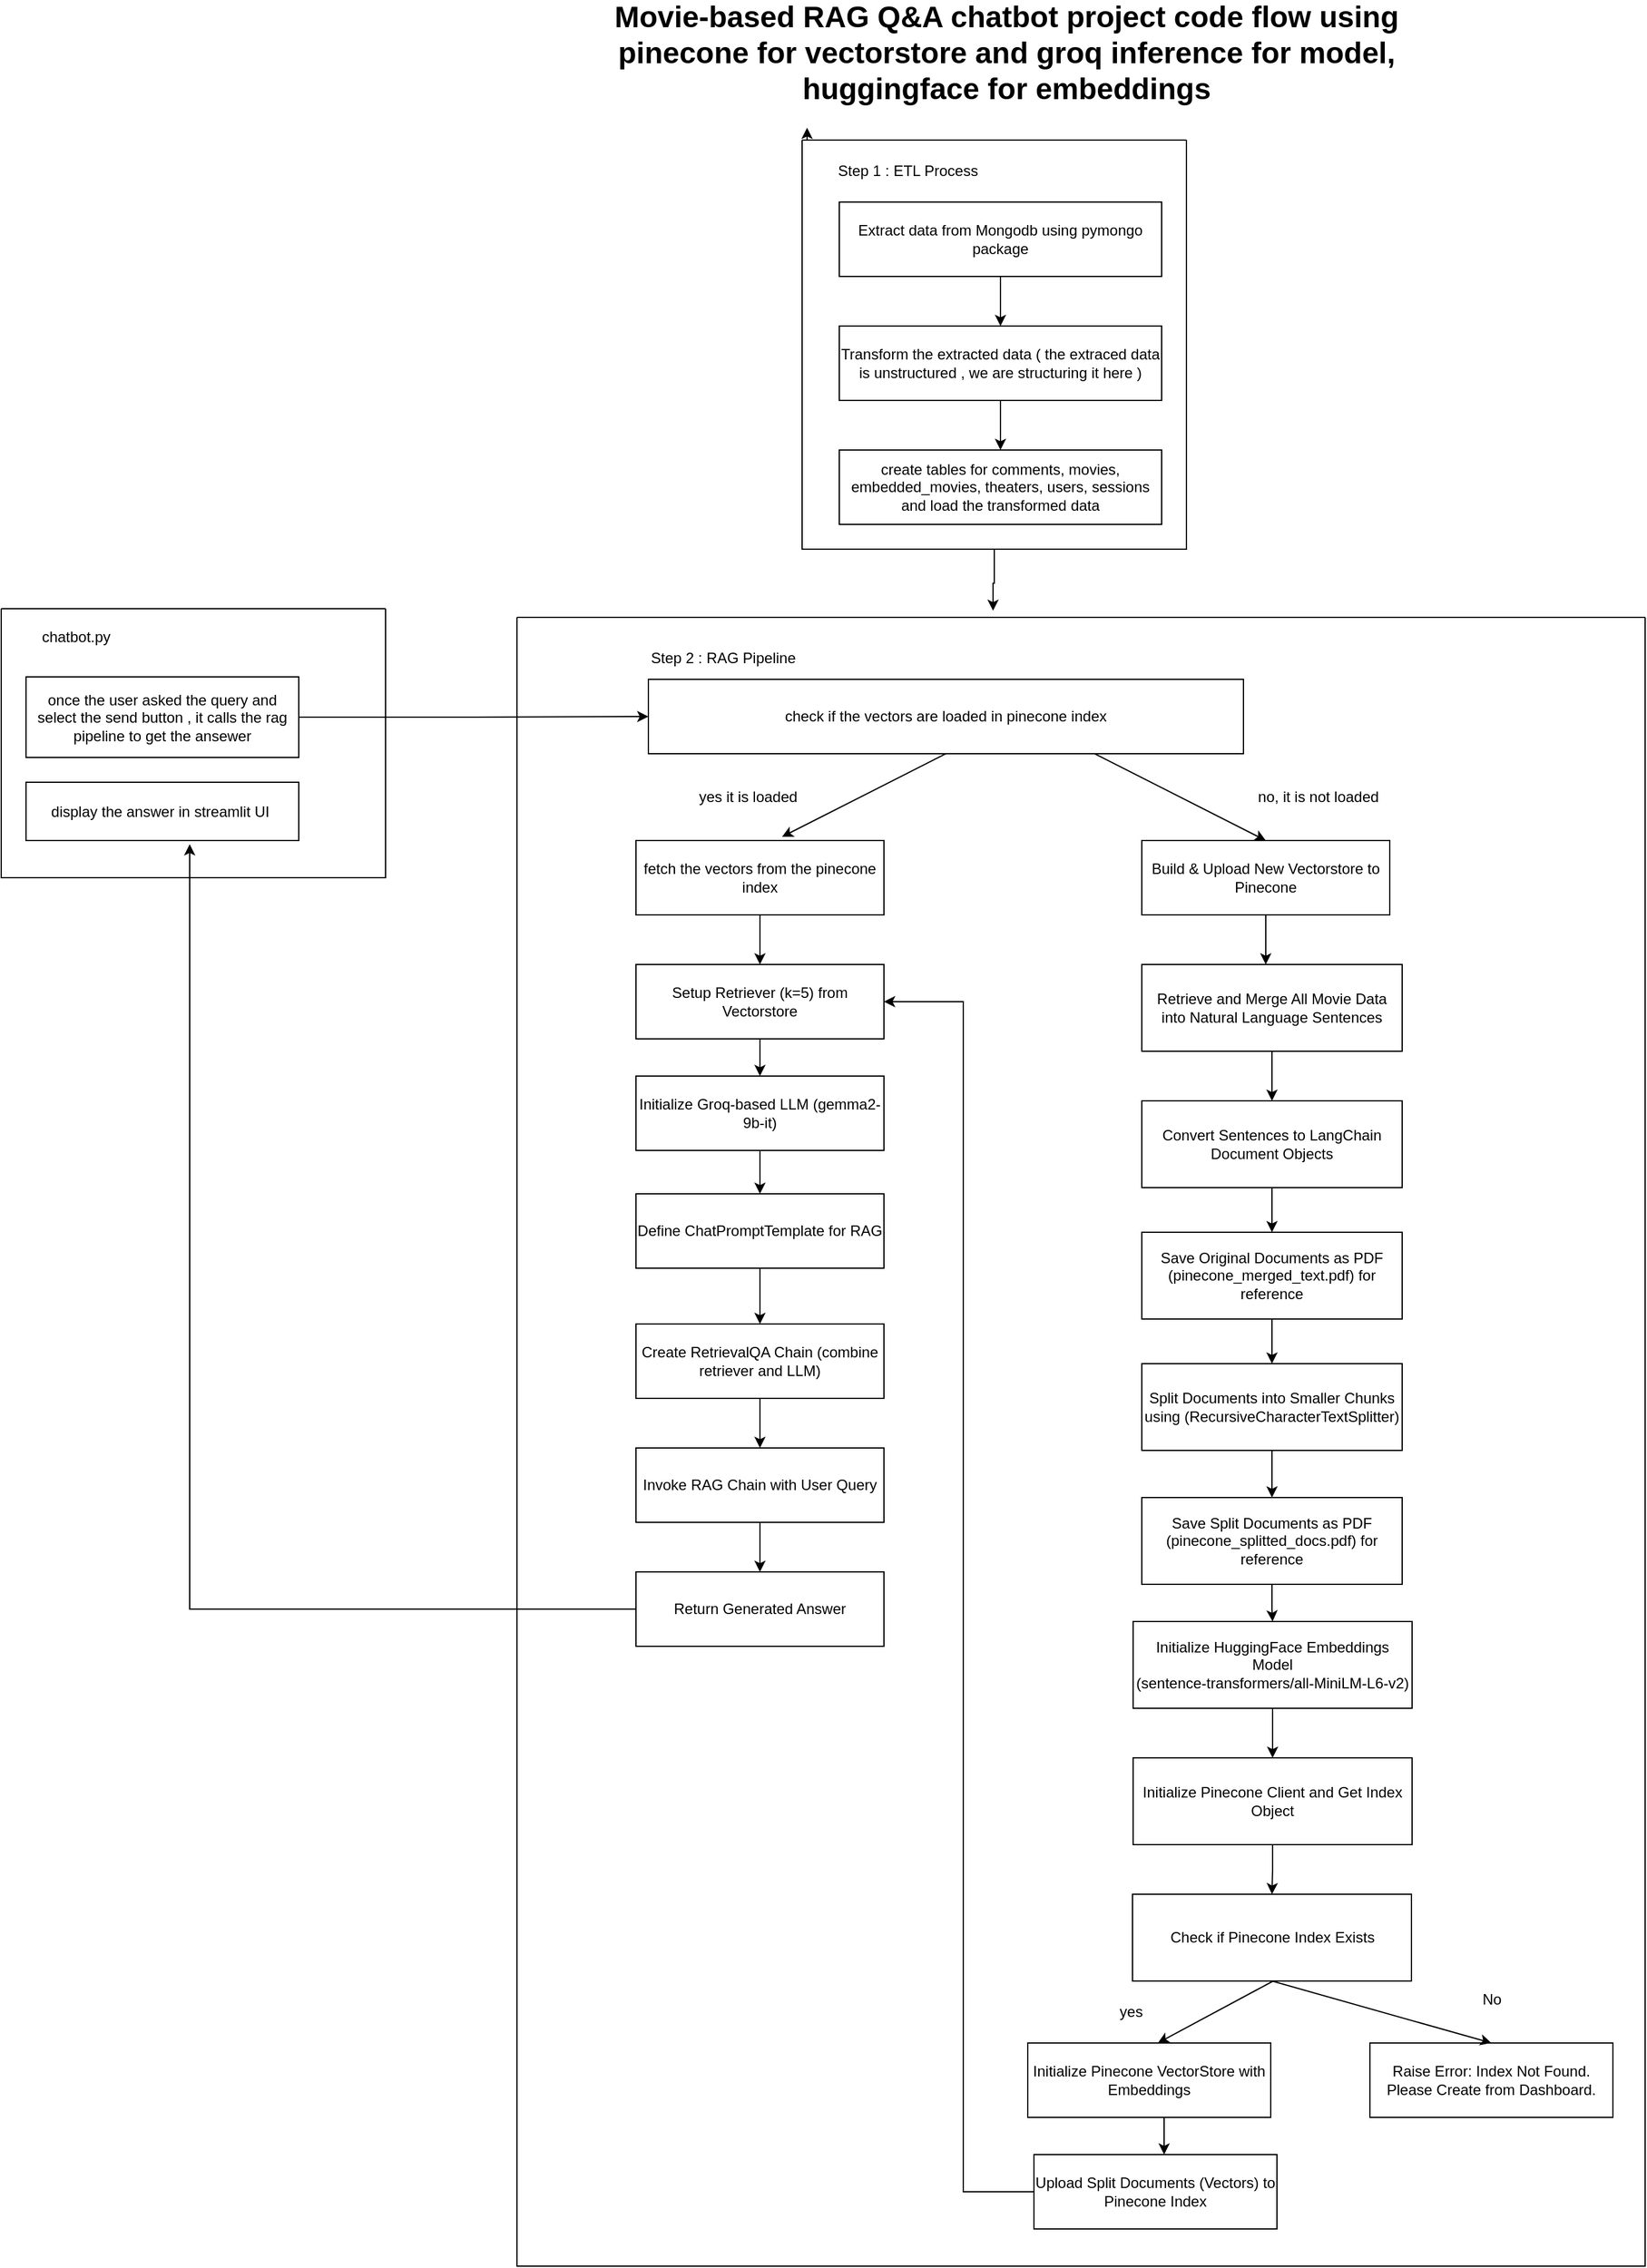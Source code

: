 <mxfile version="27.0.9" pages="2">
  <diagram name="pinecone based chatbot" id="LasDxOR8xDUmJ6ghbB_T">
    <mxGraphModel dx="2809" dy="2089" grid="1" gridSize="10" guides="1" tooltips="1" connect="1" arrows="1" fold="1" page="1" pageScale="1" pageWidth="850" pageHeight="1100" math="0" shadow="0">
      <root>
        <mxCell id="0" />
        <mxCell id="1" parent="0" />
        <mxCell id="l2xFuCRRe57t5iRW875X-2" value="&lt;span style=&quot;font-size: 24px;&quot;&gt;&lt;b&gt;Movie-based RAG Q&amp;amp;A chatbot project code flow using pinecone for vectorstore and groq inference for model, huggingface for embeddings&lt;/b&gt;&lt;/span&gt;" style="text;html=1;align=center;verticalAlign=middle;whiteSpace=wrap;rounded=0;" vertex="1" parent="1">
          <mxGeometry x="50" y="10" width="690" height="30" as="geometry" />
        </mxCell>
        <mxCell id="l2xFuCRRe57t5iRW875X-5" style="edgeStyle=orthogonalEdgeStyle;rounded=0;orthogonalLoop=1;jettySize=auto;html=1;exitX=0;exitY=0;exitDx=0;exitDy=0;" edge="1" parent="1" source="l2xFuCRRe57t5iRW875X-3">
          <mxGeometry relative="1" as="geometry">
            <mxPoint x="234" y="85" as="targetPoint" />
          </mxGeometry>
        </mxCell>
        <mxCell id="l2xFuCRRe57t5iRW875X-3" value="" style="swimlane;startSize=0;" vertex="1" parent="1">
          <mxGeometry x="230" y="95" width="310" height="330" as="geometry" />
        </mxCell>
        <mxCell id="l2xFuCRRe57t5iRW875X-10" value="" style="edgeStyle=orthogonalEdgeStyle;rounded=0;orthogonalLoop=1;jettySize=auto;html=1;" edge="1" parent="l2xFuCRRe57t5iRW875X-3" source="l2xFuCRRe57t5iRW875X-1" target="l2xFuCRRe57t5iRW875X-7">
          <mxGeometry relative="1" as="geometry" />
        </mxCell>
        <mxCell id="l2xFuCRRe57t5iRW875X-1" value="Extract data from Mongodb using pymongo package" style="rounded=0;whiteSpace=wrap;html=1;" vertex="1" parent="l2xFuCRRe57t5iRW875X-3">
          <mxGeometry x="30" y="50" width="260" height="60" as="geometry" />
        </mxCell>
        <mxCell id="l2xFuCRRe57t5iRW875X-6" value="Step 1 : ETL Process" style="text;html=1;align=center;verticalAlign=middle;resizable=0;points=[];autosize=1;strokeColor=none;fillColor=none;" vertex="1" parent="l2xFuCRRe57t5iRW875X-3">
          <mxGeometry x="15" y="10" width="140" height="30" as="geometry" />
        </mxCell>
        <mxCell id="l2xFuCRRe57t5iRW875X-11" value="" style="edgeStyle=orthogonalEdgeStyle;rounded=0;orthogonalLoop=1;jettySize=auto;html=1;" edge="1" parent="l2xFuCRRe57t5iRW875X-3" source="l2xFuCRRe57t5iRW875X-7" target="l2xFuCRRe57t5iRW875X-8">
          <mxGeometry relative="1" as="geometry" />
        </mxCell>
        <mxCell id="l2xFuCRRe57t5iRW875X-7" value="Transform the extracted data ( the extraced data is unstructured , we are structuring it here )" style="rounded=0;whiteSpace=wrap;html=1;" vertex="1" parent="l2xFuCRRe57t5iRW875X-3">
          <mxGeometry x="30" y="150" width="260" height="60" as="geometry" />
        </mxCell>
        <mxCell id="l2xFuCRRe57t5iRW875X-8" value="create tables for comments, movies, embedded_movies, theaters, users, sessions and load the transformed data" style="rounded=0;whiteSpace=wrap;html=1;" vertex="1" parent="l2xFuCRRe57t5iRW875X-3">
          <mxGeometry x="30" y="250" width="260" height="60" as="geometry" />
        </mxCell>
        <mxCell id="l2xFuCRRe57t5iRW875X-13" value="" style="swimlane;startSize=0;" vertex="1" parent="1">
          <mxGeometry y="480" width="910" height="1330" as="geometry" />
        </mxCell>
        <mxCell id="l2xFuCRRe57t5iRW875X-15" value="Step 2 : RAG Pipeline" style="text;html=1;align=center;verticalAlign=middle;resizable=0;points=[];autosize=1;strokeColor=none;fillColor=none;" vertex="1" parent="l2xFuCRRe57t5iRW875X-13">
          <mxGeometry x="96" y="18" width="140" height="30" as="geometry" />
        </mxCell>
        <mxCell id="l2xFuCRRe57t5iRW875X-16" value="check if the vectors are loaded in pinecone index" style="rounded=0;whiteSpace=wrap;html=1;" vertex="1" parent="l2xFuCRRe57t5iRW875X-13">
          <mxGeometry x="106" y="50" width="480" height="60" as="geometry" />
        </mxCell>
        <mxCell id="l2xFuCRRe57t5iRW875X-31" style="edgeStyle=orthogonalEdgeStyle;rounded=0;orthogonalLoop=1;jettySize=auto;html=1;exitX=0.5;exitY=1;exitDx=0;exitDy=0;entryX=0.5;entryY=0;entryDx=0;entryDy=0;" edge="1" parent="l2xFuCRRe57t5iRW875X-13" source="l2xFuCRRe57t5iRW875X-17" target="l2xFuCRRe57t5iRW875X-30">
          <mxGeometry relative="1" as="geometry" />
        </mxCell>
        <mxCell id="l2xFuCRRe57t5iRW875X-17" value="fetch the vectors from the pinecone index" style="rounded=0;whiteSpace=wrap;html=1;" vertex="1" parent="l2xFuCRRe57t5iRW875X-13">
          <mxGeometry x="96" y="180" width="200" height="60" as="geometry" />
        </mxCell>
        <mxCell id="l2xFuCRRe57t5iRW875X-22" value="" style="endArrow=classic;html=1;rounded=0;entryX=0.589;entryY=-0.05;entryDx=0;entryDy=0;entryPerimeter=0;exitX=0.5;exitY=1;exitDx=0;exitDy=0;" edge="1" parent="l2xFuCRRe57t5iRW875X-13" source="l2xFuCRRe57t5iRW875X-16" target="l2xFuCRRe57t5iRW875X-17">
          <mxGeometry width="50" height="50" relative="1" as="geometry">
            <mxPoint x="356" y="70" as="sourcePoint" />
            <mxPoint x="406" y="20" as="targetPoint" />
          </mxGeometry>
        </mxCell>
        <mxCell id="l2xFuCRRe57t5iRW875X-49" value="" style="edgeStyle=orthogonalEdgeStyle;rounded=0;orthogonalLoop=1;jettySize=auto;html=1;" edge="1" parent="l2xFuCRRe57t5iRW875X-13" source="l2xFuCRRe57t5iRW875X-23" target="l2xFuCRRe57t5iRW875X-48">
          <mxGeometry relative="1" as="geometry">
            <Array as="points">
              <mxPoint x="604" y="270" />
              <mxPoint x="604" y="270" />
            </Array>
          </mxGeometry>
        </mxCell>
        <mxCell id="l2xFuCRRe57t5iRW875X-23" value="Build &amp;amp; Upload New Vectorstore to Pinecone" style="rounded=0;whiteSpace=wrap;html=1;" vertex="1" parent="l2xFuCRRe57t5iRW875X-13">
          <mxGeometry x="504" y="180" width="200" height="60" as="geometry" />
        </mxCell>
        <mxCell id="l2xFuCRRe57t5iRW875X-33" value="" style="edgeStyle=orthogonalEdgeStyle;rounded=0;orthogonalLoop=1;jettySize=auto;html=1;" edge="1" parent="l2xFuCRRe57t5iRW875X-13" source="l2xFuCRRe57t5iRW875X-30" target="l2xFuCRRe57t5iRW875X-32">
          <mxGeometry relative="1" as="geometry" />
        </mxCell>
        <mxCell id="l2xFuCRRe57t5iRW875X-30" value="Setup Retriever (k=5) from Vectorstore" style="rounded=0;whiteSpace=wrap;html=1;" vertex="1" parent="l2xFuCRRe57t5iRW875X-13">
          <mxGeometry x="96" y="280" width="200" height="60" as="geometry" />
        </mxCell>
        <mxCell id="l2xFuCRRe57t5iRW875X-35" value="" style="edgeStyle=orthogonalEdgeStyle;rounded=0;orthogonalLoop=1;jettySize=auto;html=1;" edge="1" parent="l2xFuCRRe57t5iRW875X-13" source="l2xFuCRRe57t5iRW875X-32" target="l2xFuCRRe57t5iRW875X-34">
          <mxGeometry relative="1" as="geometry" />
        </mxCell>
        <mxCell id="l2xFuCRRe57t5iRW875X-32" value="Initialize Groq-based LLM (gemma2-9b-it)" style="rounded=0;whiteSpace=wrap;html=1;" vertex="1" parent="l2xFuCRRe57t5iRW875X-13">
          <mxGeometry x="96" y="370" width="200" height="60" as="geometry" />
        </mxCell>
        <mxCell id="l2xFuCRRe57t5iRW875X-37" value="" style="edgeStyle=orthogonalEdgeStyle;rounded=0;orthogonalLoop=1;jettySize=auto;html=1;" edge="1" parent="l2xFuCRRe57t5iRW875X-13" source="l2xFuCRRe57t5iRW875X-34" target="l2xFuCRRe57t5iRW875X-36">
          <mxGeometry relative="1" as="geometry" />
        </mxCell>
        <mxCell id="l2xFuCRRe57t5iRW875X-34" value="Define ChatPromptTemplate for RAG" style="rounded=0;whiteSpace=wrap;html=1;" vertex="1" parent="l2xFuCRRe57t5iRW875X-13">
          <mxGeometry x="96" y="465" width="200" height="60" as="geometry" />
        </mxCell>
        <mxCell id="l2xFuCRRe57t5iRW875X-39" value="" style="edgeStyle=orthogonalEdgeStyle;rounded=0;orthogonalLoop=1;jettySize=auto;html=1;" edge="1" parent="l2xFuCRRe57t5iRW875X-13" source="l2xFuCRRe57t5iRW875X-36" target="l2xFuCRRe57t5iRW875X-38">
          <mxGeometry relative="1" as="geometry" />
        </mxCell>
        <mxCell id="l2xFuCRRe57t5iRW875X-36" value="Create RetrievalQA Chain (combine retriever and LLM)" style="rounded=0;whiteSpace=wrap;html=1;" vertex="1" parent="l2xFuCRRe57t5iRW875X-13">
          <mxGeometry x="96" y="570" width="200" height="60" as="geometry" />
        </mxCell>
        <mxCell id="l2xFuCRRe57t5iRW875X-102" value="" style="edgeStyle=orthogonalEdgeStyle;rounded=0;orthogonalLoop=1;jettySize=auto;html=1;" edge="1" parent="l2xFuCRRe57t5iRW875X-13" source="l2xFuCRRe57t5iRW875X-38" target="l2xFuCRRe57t5iRW875X-40">
          <mxGeometry relative="1" as="geometry" />
        </mxCell>
        <mxCell id="l2xFuCRRe57t5iRW875X-38" value="Invoke RAG Chain with User Query" style="rounded=0;whiteSpace=wrap;html=1;" vertex="1" parent="l2xFuCRRe57t5iRW875X-13">
          <mxGeometry x="96" y="670" width="200" height="60" as="geometry" />
        </mxCell>
        <mxCell id="l2xFuCRRe57t5iRW875X-40" value="Return Generated Answer" style="rounded=0;whiteSpace=wrap;html=1;" vertex="1" parent="l2xFuCRRe57t5iRW875X-13">
          <mxGeometry x="96" y="770" width="200" height="60" as="geometry" />
        </mxCell>
        <mxCell id="l2xFuCRRe57t5iRW875X-51" value="" style="edgeStyle=orthogonalEdgeStyle;rounded=0;orthogonalLoop=1;jettySize=auto;html=1;" edge="1" parent="l2xFuCRRe57t5iRW875X-13" source="l2xFuCRRe57t5iRW875X-48" target="l2xFuCRRe57t5iRW875X-50">
          <mxGeometry relative="1" as="geometry" />
        </mxCell>
        <mxCell id="l2xFuCRRe57t5iRW875X-48" value="Retrieve and Merge All Movie Data into Natural Language Sentences" style="rounded=0;whiteSpace=wrap;html=1;" vertex="1" parent="l2xFuCRRe57t5iRW875X-13">
          <mxGeometry x="504" y="280" width="210" height="70" as="geometry" />
        </mxCell>
        <mxCell id="l2xFuCRRe57t5iRW875X-74" value="" style="edgeStyle=orthogonalEdgeStyle;rounded=0;orthogonalLoop=1;jettySize=auto;html=1;" edge="1" parent="l2xFuCRRe57t5iRW875X-13" source="l2xFuCRRe57t5iRW875X-50" target="l2xFuCRRe57t5iRW875X-73">
          <mxGeometry relative="1" as="geometry" />
        </mxCell>
        <mxCell id="l2xFuCRRe57t5iRW875X-50" value="Convert Sentences to LangChain Document Objects" style="rounded=0;whiteSpace=wrap;html=1;" vertex="1" parent="l2xFuCRRe57t5iRW875X-13">
          <mxGeometry x="504" y="390" width="210" height="70" as="geometry" />
        </mxCell>
        <mxCell id="l2xFuCRRe57t5iRW875X-76" value="" style="edgeStyle=orthogonalEdgeStyle;rounded=0;orthogonalLoop=1;jettySize=auto;html=1;" edge="1" parent="l2xFuCRRe57t5iRW875X-13" source="l2xFuCRRe57t5iRW875X-73" target="l2xFuCRRe57t5iRW875X-75">
          <mxGeometry relative="1" as="geometry" />
        </mxCell>
        <mxCell id="l2xFuCRRe57t5iRW875X-73" value="Save Original Documents as PDF (pinecone_merged_text.pdf) for reference" style="rounded=0;whiteSpace=wrap;html=1;" vertex="1" parent="l2xFuCRRe57t5iRW875X-13">
          <mxGeometry x="504" y="496" width="210" height="70" as="geometry" />
        </mxCell>
        <mxCell id="l2xFuCRRe57t5iRW875X-78" value="" style="edgeStyle=orthogonalEdgeStyle;rounded=0;orthogonalLoop=1;jettySize=auto;html=1;" edge="1" parent="l2xFuCRRe57t5iRW875X-13" source="l2xFuCRRe57t5iRW875X-75" target="l2xFuCRRe57t5iRW875X-77">
          <mxGeometry relative="1" as="geometry" />
        </mxCell>
        <mxCell id="l2xFuCRRe57t5iRW875X-75" value="Split Documents into Smaller Chunks using (RecursiveCharacterTextSplitter)" style="rounded=0;whiteSpace=wrap;html=1;" vertex="1" parent="l2xFuCRRe57t5iRW875X-13">
          <mxGeometry x="504" y="602" width="210" height="70" as="geometry" />
        </mxCell>
        <mxCell id="l2xFuCRRe57t5iRW875X-80" value="" style="edgeStyle=orthogonalEdgeStyle;rounded=0;orthogonalLoop=1;jettySize=auto;html=1;" edge="1" parent="l2xFuCRRe57t5iRW875X-13" source="l2xFuCRRe57t5iRW875X-77" target="l2xFuCRRe57t5iRW875X-79">
          <mxGeometry relative="1" as="geometry" />
        </mxCell>
        <mxCell id="l2xFuCRRe57t5iRW875X-77" value="Save Split Documents as PDF (pinecone_splitted_docs.pdf) for reference" style="rounded=0;whiteSpace=wrap;html=1;" vertex="1" parent="l2xFuCRRe57t5iRW875X-13">
          <mxGeometry x="504" y="710" width="210" height="70" as="geometry" />
        </mxCell>
        <mxCell id="l2xFuCRRe57t5iRW875X-82" value="" style="edgeStyle=orthogonalEdgeStyle;rounded=0;orthogonalLoop=1;jettySize=auto;html=1;" edge="1" parent="l2xFuCRRe57t5iRW875X-13" source="l2xFuCRRe57t5iRW875X-79" target="l2xFuCRRe57t5iRW875X-81">
          <mxGeometry relative="1" as="geometry" />
        </mxCell>
        <mxCell id="l2xFuCRRe57t5iRW875X-79" value="Initialize HuggingFace Embeddings Model&lt;br&gt;(sentence-transformers/all-MiniLM-L6-v2)" style="rounded=0;whiteSpace=wrap;html=1;" vertex="1" parent="l2xFuCRRe57t5iRW875X-13">
          <mxGeometry x="497" y="810" width="225" height="70" as="geometry" />
        </mxCell>
        <mxCell id="l2xFuCRRe57t5iRW875X-84" value="" style="edgeStyle=orthogonalEdgeStyle;rounded=0;orthogonalLoop=1;jettySize=auto;html=1;" edge="1" parent="l2xFuCRRe57t5iRW875X-13" source="l2xFuCRRe57t5iRW875X-81" target="l2xFuCRRe57t5iRW875X-83">
          <mxGeometry relative="1" as="geometry" />
        </mxCell>
        <mxCell id="l2xFuCRRe57t5iRW875X-81" value="Initialize Pinecone Client and Get Index Object" style="rounded=0;whiteSpace=wrap;html=1;" vertex="1" parent="l2xFuCRRe57t5iRW875X-13">
          <mxGeometry x="497" y="920" width="225" height="70" as="geometry" />
        </mxCell>
        <mxCell id="l2xFuCRRe57t5iRW875X-83" value="Check if Pinecone Index Exists" style="rounded=0;whiteSpace=wrap;html=1;" vertex="1" parent="l2xFuCRRe57t5iRW875X-13">
          <mxGeometry x="496.5" y="1030" width="225" height="70" as="geometry" />
        </mxCell>
        <mxCell id="l2xFuCRRe57t5iRW875X-85" value="Raise Error: Index Not Found. Please Create from Dashboard." style="rounded=0;whiteSpace=wrap;html=1;" vertex="1" parent="l2xFuCRRe57t5iRW875X-13">
          <mxGeometry x="688" y="1150" width="196" height="60" as="geometry" />
        </mxCell>
        <mxCell id="l2xFuCRRe57t5iRW875X-92" value="" style="edgeStyle=orthogonalEdgeStyle;rounded=0;orthogonalLoop=1;jettySize=auto;html=1;" edge="1" parent="l2xFuCRRe57t5iRW875X-13">
          <mxGeometry relative="1" as="geometry">
            <mxPoint x="522" y="1210" as="sourcePoint" />
            <mxPoint x="522" y="1240" as="targetPoint" />
          </mxGeometry>
        </mxCell>
        <mxCell id="l2xFuCRRe57t5iRW875X-86" value="Initialize Pinecone VectorStore with Embeddings" style="rounded=0;whiteSpace=wrap;html=1;" vertex="1" parent="l2xFuCRRe57t5iRW875X-13">
          <mxGeometry x="412" y="1150" width="196" height="60" as="geometry" />
        </mxCell>
        <mxCell id="l2xFuCRRe57t5iRW875X-87" value="" style="endArrow=classic;html=1;rounded=0;entryX=0.5;entryY=0;entryDx=0;entryDy=0;exitX=0.5;exitY=1;exitDx=0;exitDy=0;" edge="1" parent="l2xFuCRRe57t5iRW875X-13">
          <mxGeometry width="50" height="50" relative="1" as="geometry">
            <mxPoint x="610" y="1100" as="sourcePoint" />
            <mxPoint x="517" y="1150" as="targetPoint" />
          </mxGeometry>
        </mxCell>
        <mxCell id="l2xFuCRRe57t5iRW875X-88" value="" style="endArrow=classic;html=1;rounded=0;entryX=0.5;entryY=0;entryDx=0;entryDy=0;exitX=0.5;exitY=1;exitDx=0;exitDy=0;" edge="1" parent="l2xFuCRRe57t5iRW875X-13" source="l2xFuCRRe57t5iRW875X-83" target="l2xFuCRRe57t5iRW875X-85">
          <mxGeometry width="50" height="50" relative="1" as="geometry">
            <mxPoint x="608" y="1110" as="sourcePoint" />
            <mxPoint x="498" y="1010" as="targetPoint" />
          </mxGeometry>
        </mxCell>
        <mxCell id="l2xFuCRRe57t5iRW875X-89" value="No" style="text;html=1;align=center;verticalAlign=middle;resizable=0;points=[];autosize=1;strokeColor=none;fillColor=none;" vertex="1" parent="l2xFuCRRe57t5iRW875X-13">
          <mxGeometry x="766" y="1100" width="40" height="30" as="geometry" />
        </mxCell>
        <mxCell id="l2xFuCRRe57t5iRW875X-90" value="yes" style="text;html=1;align=center;verticalAlign=middle;resizable=0;points=[];autosize=1;strokeColor=none;fillColor=none;" vertex="1" parent="l2xFuCRRe57t5iRW875X-13">
          <mxGeometry x="474.5" y="1110" width="40" height="30" as="geometry" />
        </mxCell>
        <mxCell id="l2xFuCRRe57t5iRW875X-91" value="Upload Split Documents (Vectors) to Pinecone Index" style="rounded=0;whiteSpace=wrap;html=1;" vertex="1" parent="l2xFuCRRe57t5iRW875X-13">
          <mxGeometry x="417" y="1240" width="196" height="60" as="geometry" />
        </mxCell>
        <mxCell id="l2xFuCRRe57t5iRW875X-96" value="" style="endArrow=classic;html=1;rounded=0;exitX=0;exitY=0.5;exitDx=0;exitDy=0;" edge="1" parent="l2xFuCRRe57t5iRW875X-13" source="l2xFuCRRe57t5iRW875X-91">
          <mxGeometry width="50" height="50" relative="1" as="geometry">
            <mxPoint x="360" y="1060" as="sourcePoint" />
            <mxPoint x="296" y="310" as="targetPoint" />
            <Array as="points">
              <mxPoint x="360" y="1270" />
              <mxPoint x="360" y="1040" />
              <mxPoint x="360" y="790" />
              <mxPoint x="360" y="560" />
              <mxPoint x="360" y="310" />
            </Array>
          </mxGeometry>
        </mxCell>
        <mxCell id="l2xFuCRRe57t5iRW875X-29" value="no, it is not loaded" style="text;html=1;align=center;verticalAlign=middle;resizable=0;points=[];autosize=1;strokeColor=none;fillColor=none;" vertex="1" parent="l2xFuCRRe57t5iRW875X-13">
          <mxGeometry x="586" y="130" width="120" height="30" as="geometry" />
        </mxCell>
        <mxCell id="l2xFuCRRe57t5iRW875X-28" value="yes it is loaded" style="text;html=1;align=center;verticalAlign=middle;resizable=0;points=[];autosize=1;strokeColor=none;fillColor=none;" vertex="1" parent="l2xFuCRRe57t5iRW875X-13">
          <mxGeometry x="136" y="130" width="100" height="30" as="geometry" />
        </mxCell>
        <mxCell id="l2xFuCRRe57t5iRW875X-24" value="" style="endArrow=classic;html=1;rounded=0;entryX=0.5;entryY=0;entryDx=0;entryDy=0;" edge="1" parent="1" target="l2xFuCRRe57t5iRW875X-23">
          <mxGeometry width="50" height="50" relative="1" as="geometry">
            <mxPoint x="466" y="590" as="sourcePoint" />
            <mxPoint x="526" y="500" as="targetPoint" />
          </mxGeometry>
        </mxCell>
        <mxCell id="l2xFuCRRe57t5iRW875X-27" style="edgeStyle=orthogonalEdgeStyle;rounded=0;orthogonalLoop=1;jettySize=auto;html=1;exitX=0.5;exitY=1;exitDx=0;exitDy=0;entryX=0.422;entryY=-0.004;entryDx=0;entryDy=0;entryPerimeter=0;" edge="1" parent="1" source="l2xFuCRRe57t5iRW875X-3" target="l2xFuCRRe57t5iRW875X-13">
          <mxGeometry relative="1" as="geometry" />
        </mxCell>
        <mxCell id="l2xFuCRRe57t5iRW875X-41" value="" style="swimlane;startSize=0;" vertex="1" parent="1">
          <mxGeometry x="-416" y="473" width="310" height="217" as="geometry" />
        </mxCell>
        <mxCell id="l2xFuCRRe57t5iRW875X-43" value="once the user asked the query and select the send button , it calls the rag pipeline to get the ansewer" style="rounded=0;whiteSpace=wrap;html=1;" vertex="1" parent="l2xFuCRRe57t5iRW875X-41">
          <mxGeometry x="20" y="55" width="220" height="65" as="geometry" />
        </mxCell>
        <mxCell id="l2xFuCRRe57t5iRW875X-42" value="chatbot.py" style="text;html=1;align=center;verticalAlign=middle;resizable=0;points=[];autosize=1;strokeColor=none;fillColor=none;" vertex="1" parent="l2xFuCRRe57t5iRW875X-41">
          <mxGeometry x="20" y="8" width="80" height="30" as="geometry" />
        </mxCell>
        <mxCell id="l2xFuCRRe57t5iRW875X-46" value="display the answer in streamlit UI&amp;nbsp;" style="rounded=0;whiteSpace=wrap;html=1;" vertex="1" parent="l2xFuCRRe57t5iRW875X-41">
          <mxGeometry x="20" y="140" width="220" height="47" as="geometry" />
        </mxCell>
        <mxCell id="l2xFuCRRe57t5iRW875X-45" style="edgeStyle=orthogonalEdgeStyle;rounded=0;orthogonalLoop=1;jettySize=auto;html=1;entryX=0;entryY=0.5;entryDx=0;entryDy=0;" edge="1" parent="1" source="l2xFuCRRe57t5iRW875X-43" target="l2xFuCRRe57t5iRW875X-16">
          <mxGeometry relative="1" as="geometry" />
        </mxCell>
        <mxCell id="l2xFuCRRe57t5iRW875X-47" style="edgeStyle=orthogonalEdgeStyle;rounded=0;orthogonalLoop=1;jettySize=auto;html=1;exitX=0;exitY=0.5;exitDx=0;exitDy=0;entryX=0.6;entryY=1.064;entryDx=0;entryDy=0;entryPerimeter=0;" edge="1" parent="1" source="l2xFuCRRe57t5iRW875X-40" target="l2xFuCRRe57t5iRW875X-46">
          <mxGeometry relative="1" as="geometry" />
        </mxCell>
      </root>
    </mxGraphModel>
  </diagram>
  <diagram name="faiss based chatbot" id="YDD7l8LnUQVYI1vdQm8M">
    <mxGraphModel dx="2700" dy="2034" grid="1" gridSize="10" guides="1" tooltips="1" connect="1" arrows="1" fold="1" page="1" pageScale="1" pageWidth="850" pageHeight="1100" math="0" shadow="0">
      <root>
        <mxCell id="-vkzF69cRMOOJGF4BOcR-0" />
        <mxCell id="-vkzF69cRMOOJGF4BOcR-1" parent="-vkzF69cRMOOJGF4BOcR-0" />
        <mxCell id="-vkzF69cRMOOJGF4BOcR-2" value="&lt;span style=&quot;font-size: 24px;&quot;&gt;&lt;b&gt;Movie-based RAG Q&amp;amp;A chatbot project code flow using faiss for vectorstore and groq inference for model, huggingface for embeddings&lt;/b&gt;&lt;/span&gt;" style="text;html=1;align=center;verticalAlign=middle;whiteSpace=wrap;rounded=0;" vertex="1" parent="-vkzF69cRMOOJGF4BOcR-1">
          <mxGeometry x="29" y="10" width="690" height="30" as="geometry" />
        </mxCell>
        <mxCell id="-vkzF69cRMOOJGF4BOcR-3" style="edgeStyle=orthogonalEdgeStyle;rounded=0;orthogonalLoop=1;jettySize=auto;html=1;exitX=0;exitY=0;exitDx=0;exitDy=0;" edge="1" parent="-vkzF69cRMOOJGF4BOcR-1" source="-vkzF69cRMOOJGF4BOcR-4">
          <mxGeometry relative="1" as="geometry">
            <mxPoint x="179" y="85" as="targetPoint" />
          </mxGeometry>
        </mxCell>
        <mxCell id="-vkzF69cRMOOJGF4BOcR-4" value="" style="swimlane;startSize=0;" vertex="1" parent="-vkzF69cRMOOJGF4BOcR-1">
          <mxGeometry x="175" y="95" width="310" height="330" as="geometry" />
        </mxCell>
        <mxCell id="-vkzF69cRMOOJGF4BOcR-5" value="" style="edgeStyle=orthogonalEdgeStyle;rounded=0;orthogonalLoop=1;jettySize=auto;html=1;" edge="1" parent="-vkzF69cRMOOJGF4BOcR-4" source="-vkzF69cRMOOJGF4BOcR-6" target="-vkzF69cRMOOJGF4BOcR-9">
          <mxGeometry relative="1" as="geometry" />
        </mxCell>
        <mxCell id="-vkzF69cRMOOJGF4BOcR-6" value="Extract data from Mongodb using pymongo package" style="rounded=0;whiteSpace=wrap;html=1;" vertex="1" parent="-vkzF69cRMOOJGF4BOcR-4">
          <mxGeometry x="30" y="50" width="260" height="60" as="geometry" />
        </mxCell>
        <mxCell id="-vkzF69cRMOOJGF4BOcR-7" value="Step 1 : ETL Process" style="text;html=1;align=center;verticalAlign=middle;resizable=0;points=[];autosize=1;strokeColor=none;fillColor=none;" vertex="1" parent="-vkzF69cRMOOJGF4BOcR-4">
          <mxGeometry x="15" y="10" width="140" height="30" as="geometry" />
        </mxCell>
        <mxCell id="-vkzF69cRMOOJGF4BOcR-8" value="" style="edgeStyle=orthogonalEdgeStyle;rounded=0;orthogonalLoop=1;jettySize=auto;html=1;" edge="1" parent="-vkzF69cRMOOJGF4BOcR-4" source="-vkzF69cRMOOJGF4BOcR-9" target="-vkzF69cRMOOJGF4BOcR-10">
          <mxGeometry relative="1" as="geometry" />
        </mxCell>
        <mxCell id="-vkzF69cRMOOJGF4BOcR-9" value="Transform the extracted data ( the extraced data is unstructured , we are structuring it here )" style="rounded=0;whiteSpace=wrap;html=1;" vertex="1" parent="-vkzF69cRMOOJGF4BOcR-4">
          <mxGeometry x="30" y="150" width="260" height="60" as="geometry" />
        </mxCell>
        <mxCell id="-vkzF69cRMOOJGF4BOcR-10" value="create tables for comments, movies, embedded_movies, theaters, users, sessions and load the transformed data" style="rounded=0;whiteSpace=wrap;html=1;" vertex="1" parent="-vkzF69cRMOOJGF4BOcR-4">
          <mxGeometry x="30" y="250" width="260" height="60" as="geometry" />
        </mxCell>
        <mxCell id="-vkzF69cRMOOJGF4BOcR-11" value="" style="swimlane;startSize=0;" vertex="1" parent="-vkzF69cRMOOJGF4BOcR-1">
          <mxGeometry y="480" width="780" height="1140" as="geometry" />
        </mxCell>
        <mxCell id="-vkzF69cRMOOJGF4BOcR-12" value="Step 2 : RAG Pipeline" style="text;html=1;align=center;verticalAlign=middle;resizable=0;points=[];autosize=1;strokeColor=none;fillColor=none;" vertex="1" parent="-vkzF69cRMOOJGF4BOcR-11">
          <mxGeometry x="96" y="18" width="140" height="30" as="geometry" />
        </mxCell>
        <mxCell id="-vkzF69cRMOOJGF4BOcR-13" value="check if the vectorstore_path/index.faiss exits" style="rounded=0;whiteSpace=wrap;html=1;" vertex="1" parent="-vkzF69cRMOOJGF4BOcR-11">
          <mxGeometry x="106" y="50" width="480" height="60" as="geometry" />
        </mxCell>
        <mxCell id="-vkzF69cRMOOJGF4BOcR-14" style="edgeStyle=orthogonalEdgeStyle;rounded=0;orthogonalLoop=1;jettySize=auto;html=1;exitX=0.5;exitY=1;exitDx=0;exitDy=0;entryX=0.5;entryY=0;entryDx=0;entryDy=0;" edge="1" parent="-vkzF69cRMOOJGF4BOcR-11" source="-vkzF69cRMOOJGF4BOcR-15" target="-vkzF69cRMOOJGF4BOcR-20">
          <mxGeometry relative="1" as="geometry" />
        </mxCell>
        <mxCell id="-vkzF69cRMOOJGF4BOcR-15" value="fetch the vectors from the faiss.index in local" style="rounded=0;whiteSpace=wrap;html=1;" vertex="1" parent="-vkzF69cRMOOJGF4BOcR-11">
          <mxGeometry x="96" y="180" width="200" height="60" as="geometry" />
        </mxCell>
        <mxCell id="-vkzF69cRMOOJGF4BOcR-16" value="" style="endArrow=classic;html=1;rounded=0;entryX=0.589;entryY=-0.05;entryDx=0;entryDy=0;entryPerimeter=0;exitX=0.5;exitY=1;exitDx=0;exitDy=0;" edge="1" parent="-vkzF69cRMOOJGF4BOcR-11" source="-vkzF69cRMOOJGF4BOcR-13" target="-vkzF69cRMOOJGF4BOcR-15">
          <mxGeometry width="50" height="50" relative="1" as="geometry">
            <mxPoint x="356" y="70" as="sourcePoint" />
            <mxPoint x="406" y="20" as="targetPoint" />
          </mxGeometry>
        </mxCell>
        <mxCell id="-vkzF69cRMOOJGF4BOcR-17" value="" style="edgeStyle=orthogonalEdgeStyle;rounded=0;orthogonalLoop=1;jettySize=auto;html=1;" edge="1" parent="-vkzF69cRMOOJGF4BOcR-11" source="-vkzF69cRMOOJGF4BOcR-18" target="-vkzF69cRMOOJGF4BOcR-31">
          <mxGeometry relative="1" as="geometry">
            <Array as="points">
              <mxPoint x="604" y="270" />
              <mxPoint x="604" y="270" />
            </Array>
          </mxGeometry>
        </mxCell>
        <mxCell id="-vkzF69cRMOOJGF4BOcR-18" value="Build &amp;amp; Upload New Vectors to faiss.index" style="rounded=0;whiteSpace=wrap;html=1;" vertex="1" parent="-vkzF69cRMOOJGF4BOcR-11">
          <mxGeometry x="504" y="180" width="200" height="60" as="geometry" />
        </mxCell>
        <mxCell id="-vkzF69cRMOOJGF4BOcR-19" value="" style="edgeStyle=orthogonalEdgeStyle;rounded=0;orthogonalLoop=1;jettySize=auto;html=1;" edge="1" parent="-vkzF69cRMOOJGF4BOcR-11" source="-vkzF69cRMOOJGF4BOcR-20" target="-vkzF69cRMOOJGF4BOcR-22">
          <mxGeometry relative="1" as="geometry" />
        </mxCell>
        <mxCell id="-vkzF69cRMOOJGF4BOcR-20" value="Setup Retriever (k=5) from Vectorstore" style="rounded=0;whiteSpace=wrap;html=1;" vertex="1" parent="-vkzF69cRMOOJGF4BOcR-11">
          <mxGeometry x="96" y="280" width="200" height="60" as="geometry" />
        </mxCell>
        <mxCell id="-vkzF69cRMOOJGF4BOcR-21" value="" style="edgeStyle=orthogonalEdgeStyle;rounded=0;orthogonalLoop=1;jettySize=auto;html=1;" edge="1" parent="-vkzF69cRMOOJGF4BOcR-11" source="-vkzF69cRMOOJGF4BOcR-22" target="-vkzF69cRMOOJGF4BOcR-24">
          <mxGeometry relative="1" as="geometry" />
        </mxCell>
        <mxCell id="-vkzF69cRMOOJGF4BOcR-22" value="Initialize Groq-based LLM (gemma2-9b-it)" style="rounded=0;whiteSpace=wrap;html=1;" vertex="1" parent="-vkzF69cRMOOJGF4BOcR-11">
          <mxGeometry x="96" y="370" width="200" height="60" as="geometry" />
        </mxCell>
        <mxCell id="-vkzF69cRMOOJGF4BOcR-23" value="" style="edgeStyle=orthogonalEdgeStyle;rounded=0;orthogonalLoop=1;jettySize=auto;html=1;" edge="1" parent="-vkzF69cRMOOJGF4BOcR-11" source="-vkzF69cRMOOJGF4BOcR-24" target="-vkzF69cRMOOJGF4BOcR-26">
          <mxGeometry relative="1" as="geometry" />
        </mxCell>
        <mxCell id="-vkzF69cRMOOJGF4BOcR-24" value="Define ChatPromptTemplate for RAG" style="rounded=0;whiteSpace=wrap;html=1;" vertex="1" parent="-vkzF69cRMOOJGF4BOcR-11">
          <mxGeometry x="96" y="465" width="200" height="60" as="geometry" />
        </mxCell>
        <mxCell id="-vkzF69cRMOOJGF4BOcR-25" value="" style="edgeStyle=orthogonalEdgeStyle;rounded=0;orthogonalLoop=1;jettySize=auto;html=1;" edge="1" parent="-vkzF69cRMOOJGF4BOcR-11" source="-vkzF69cRMOOJGF4BOcR-26" target="-vkzF69cRMOOJGF4BOcR-28">
          <mxGeometry relative="1" as="geometry" />
        </mxCell>
        <mxCell id="-vkzF69cRMOOJGF4BOcR-26" value="Create RetrievalQA Chain (combine retriever and LLM)" style="rounded=0;whiteSpace=wrap;html=1;" vertex="1" parent="-vkzF69cRMOOJGF4BOcR-11">
          <mxGeometry x="96" y="570" width="200" height="60" as="geometry" />
        </mxCell>
        <mxCell id="-vkzF69cRMOOJGF4BOcR-27" value="" style="edgeStyle=orthogonalEdgeStyle;rounded=0;orthogonalLoop=1;jettySize=auto;html=1;" edge="1" parent="-vkzF69cRMOOJGF4BOcR-11" source="-vkzF69cRMOOJGF4BOcR-28" target="-vkzF69cRMOOJGF4BOcR-29">
          <mxGeometry relative="1" as="geometry" />
        </mxCell>
        <mxCell id="-vkzF69cRMOOJGF4BOcR-28" value="Invoke RAG Chain with User Query" style="rounded=0;whiteSpace=wrap;html=1;" vertex="1" parent="-vkzF69cRMOOJGF4BOcR-11">
          <mxGeometry x="96" y="670" width="200" height="60" as="geometry" />
        </mxCell>
        <mxCell id="-vkzF69cRMOOJGF4BOcR-29" value="Return Generated Answer" style="rounded=0;whiteSpace=wrap;html=1;" vertex="1" parent="-vkzF69cRMOOJGF4BOcR-11">
          <mxGeometry x="96" y="770" width="200" height="60" as="geometry" />
        </mxCell>
        <mxCell id="-vkzF69cRMOOJGF4BOcR-30" value="" style="edgeStyle=orthogonalEdgeStyle;rounded=0;orthogonalLoop=1;jettySize=auto;html=1;" edge="1" parent="-vkzF69cRMOOJGF4BOcR-11" source="-vkzF69cRMOOJGF4BOcR-31" target="-vkzF69cRMOOJGF4BOcR-33">
          <mxGeometry relative="1" as="geometry" />
        </mxCell>
        <mxCell id="-vkzF69cRMOOJGF4BOcR-31" value="Retrieve and Merge All Movie Data into Natural Language Sentences" style="rounded=0;whiteSpace=wrap;html=1;" vertex="1" parent="-vkzF69cRMOOJGF4BOcR-11">
          <mxGeometry x="504" y="280" width="210" height="70" as="geometry" />
        </mxCell>
        <mxCell id="-vkzF69cRMOOJGF4BOcR-32" value="" style="edgeStyle=orthogonalEdgeStyle;rounded=0;orthogonalLoop=1;jettySize=auto;html=1;" edge="1" parent="-vkzF69cRMOOJGF4BOcR-11" source="-vkzF69cRMOOJGF4BOcR-33" target="-vkzF69cRMOOJGF4BOcR-35">
          <mxGeometry relative="1" as="geometry" />
        </mxCell>
        <mxCell id="-vkzF69cRMOOJGF4BOcR-33" value="Convert Sentences to LangChain Document Objects" style="rounded=0;whiteSpace=wrap;html=1;" vertex="1" parent="-vkzF69cRMOOJGF4BOcR-11">
          <mxGeometry x="504" y="390" width="210" height="70" as="geometry" />
        </mxCell>
        <mxCell id="-vkzF69cRMOOJGF4BOcR-34" value="" style="edgeStyle=orthogonalEdgeStyle;rounded=0;orthogonalLoop=1;jettySize=auto;html=1;" edge="1" parent="-vkzF69cRMOOJGF4BOcR-11" source="-vkzF69cRMOOJGF4BOcR-35" target="-vkzF69cRMOOJGF4BOcR-37">
          <mxGeometry relative="1" as="geometry" />
        </mxCell>
        <mxCell id="-vkzF69cRMOOJGF4BOcR-35" value="Save Original Documents as PDF (faiss_merged_text.pdf) for reference" style="rounded=0;whiteSpace=wrap;html=1;" vertex="1" parent="-vkzF69cRMOOJGF4BOcR-11">
          <mxGeometry x="504" y="496" width="210" height="70" as="geometry" />
        </mxCell>
        <mxCell id="-vkzF69cRMOOJGF4BOcR-36" value="" style="edgeStyle=orthogonalEdgeStyle;rounded=0;orthogonalLoop=1;jettySize=auto;html=1;" edge="1" parent="-vkzF69cRMOOJGF4BOcR-11" source="-vkzF69cRMOOJGF4BOcR-37" target="-vkzF69cRMOOJGF4BOcR-39">
          <mxGeometry relative="1" as="geometry" />
        </mxCell>
        <mxCell id="-vkzF69cRMOOJGF4BOcR-37" value="Split Documents into Smaller Chunks using (RecursiveCharacterTextSplitter)" style="rounded=0;whiteSpace=wrap;html=1;" vertex="1" parent="-vkzF69cRMOOJGF4BOcR-11">
          <mxGeometry x="504" y="602" width="210" height="70" as="geometry" />
        </mxCell>
        <mxCell id="-vkzF69cRMOOJGF4BOcR-38" value="" style="edgeStyle=orthogonalEdgeStyle;rounded=0;orthogonalLoop=1;jettySize=auto;html=1;" edge="1" parent="-vkzF69cRMOOJGF4BOcR-11" source="-vkzF69cRMOOJGF4BOcR-39" target="-vkzF69cRMOOJGF4BOcR-41">
          <mxGeometry relative="1" as="geometry" />
        </mxCell>
        <mxCell id="-vkzF69cRMOOJGF4BOcR-39" value="Save Split Documents as PDF (faiss_splitted_docs.pdf) for reference" style="rounded=0;whiteSpace=wrap;html=1;" vertex="1" parent="-vkzF69cRMOOJGF4BOcR-11">
          <mxGeometry x="504" y="710" width="210" height="70" as="geometry" />
        </mxCell>
        <mxCell id="-vkzF69cRMOOJGF4BOcR-40" value="" style="edgeStyle=orthogonalEdgeStyle;rounded=0;orthogonalLoop=1;jettySize=auto;html=1;" edge="1" parent="-vkzF69cRMOOJGF4BOcR-11" source="-vkzF69cRMOOJGF4BOcR-41" target="-vkzF69cRMOOJGF4BOcR-43">
          <mxGeometry relative="1" as="geometry" />
        </mxCell>
        <mxCell id="-vkzF69cRMOOJGF4BOcR-41" value="Initialize HuggingFace Embeddings Model&lt;br&gt;(sentence-transformers/all-MiniLM-L6-v2)" style="rounded=0;whiteSpace=wrap;html=1;" vertex="1" parent="-vkzF69cRMOOJGF4BOcR-11">
          <mxGeometry x="497" y="810" width="225" height="70" as="geometry" />
        </mxCell>
        <mxCell id="-vkzF69cRMOOJGF4BOcR-42" value="" style="edgeStyle=orthogonalEdgeStyle;rounded=0;orthogonalLoop=1;jettySize=auto;html=1;" edge="1" parent="-vkzF69cRMOOJGF4BOcR-11" source="-vkzF69cRMOOJGF4BOcR-43" target="-vkzF69cRMOOJGF4BOcR-44">
          <mxGeometry relative="1" as="geometry" />
        </mxCell>
        <mxCell id="-vkzF69cRMOOJGF4BOcR-43" value="store the embeddings in faiss database" style="rounded=0;whiteSpace=wrap;html=1;" vertex="1" parent="-vkzF69cRMOOJGF4BOcR-11">
          <mxGeometry x="497" y="920" width="225" height="70" as="geometry" />
        </mxCell>
        <mxCell id="-vkzF69cRMOOJGF4BOcR-44" value="save the vectors in vectorstore/movie_index path" style="rounded=0;whiteSpace=wrap;html=1;" vertex="1" parent="-vkzF69cRMOOJGF4BOcR-11">
          <mxGeometry x="496.5" y="1030" width="225" height="70" as="geometry" />
        </mxCell>
        <mxCell id="-vkzF69cRMOOJGF4BOcR-53" value="" style="endArrow=classic;html=1;rounded=0;exitX=0;exitY=0.5;exitDx=0;exitDy=0;" edge="1" parent="-vkzF69cRMOOJGF4BOcR-11" source="-vkzF69cRMOOJGF4BOcR-44">
          <mxGeometry width="50" height="50" relative="1" as="geometry">
            <mxPoint x="417" y="1270" as="sourcePoint" />
            <mxPoint x="296" y="310" as="targetPoint" />
            <Array as="points">
              <mxPoint x="360" y="1065" />
              <mxPoint x="360" y="1040" />
              <mxPoint x="360" y="790" />
              <mxPoint x="360" y="560" />
              <mxPoint x="360" y="310" />
            </Array>
          </mxGeometry>
        </mxCell>
        <mxCell id="-vkzF69cRMOOJGF4BOcR-54" value="no, it is not exists" style="text;html=1;align=center;verticalAlign=middle;resizable=0;points=[];autosize=1;strokeColor=none;fillColor=none;" vertex="1" parent="-vkzF69cRMOOJGF4BOcR-11">
          <mxGeometry x="586" y="130" width="120" height="30" as="geometry" />
        </mxCell>
        <mxCell id="-vkzF69cRMOOJGF4BOcR-55" value="yes it is exists" style="text;html=1;align=center;verticalAlign=middle;resizable=0;points=[];autosize=1;strokeColor=none;fillColor=none;" vertex="1" parent="-vkzF69cRMOOJGF4BOcR-11">
          <mxGeometry x="136" y="130" width="100" height="30" as="geometry" />
        </mxCell>
        <mxCell id="-vkzF69cRMOOJGF4BOcR-56" value="" style="endArrow=classic;html=1;rounded=0;entryX=0.5;entryY=0;entryDx=0;entryDy=0;" edge="1" parent="-vkzF69cRMOOJGF4BOcR-1" target="-vkzF69cRMOOJGF4BOcR-18">
          <mxGeometry width="50" height="50" relative="1" as="geometry">
            <mxPoint x="466" y="590" as="sourcePoint" />
            <mxPoint x="526" y="500" as="targetPoint" />
          </mxGeometry>
        </mxCell>
        <mxCell id="-vkzF69cRMOOJGF4BOcR-57" style="edgeStyle=orthogonalEdgeStyle;rounded=0;orthogonalLoop=1;jettySize=auto;html=1;exitX=0.5;exitY=1;exitDx=0;exitDy=0;entryX=0.422;entryY=-0.004;entryDx=0;entryDy=0;entryPerimeter=0;" edge="1" parent="-vkzF69cRMOOJGF4BOcR-1" source="-vkzF69cRMOOJGF4BOcR-4" target="-vkzF69cRMOOJGF4BOcR-11">
          <mxGeometry relative="1" as="geometry" />
        </mxCell>
        <mxCell id="-vkzF69cRMOOJGF4BOcR-58" value="" style="swimlane;startSize=0;" vertex="1" parent="-vkzF69cRMOOJGF4BOcR-1">
          <mxGeometry x="-416" y="473" width="310" height="217" as="geometry" />
        </mxCell>
        <mxCell id="-vkzF69cRMOOJGF4BOcR-59" value="once the user asked the query and select the send button , it calls the rag pipeline to get the ansewer" style="rounded=0;whiteSpace=wrap;html=1;" vertex="1" parent="-vkzF69cRMOOJGF4BOcR-58">
          <mxGeometry x="20" y="55" width="220" height="65" as="geometry" />
        </mxCell>
        <mxCell id="-vkzF69cRMOOJGF4BOcR-60" value="chatbot.py" style="text;html=1;align=center;verticalAlign=middle;resizable=0;points=[];autosize=1;strokeColor=none;fillColor=none;" vertex="1" parent="-vkzF69cRMOOJGF4BOcR-58">
          <mxGeometry x="20" y="8" width="80" height="30" as="geometry" />
        </mxCell>
        <mxCell id="-vkzF69cRMOOJGF4BOcR-61" value="display the answer in streamlit UI&amp;nbsp;" style="rounded=0;whiteSpace=wrap;html=1;" vertex="1" parent="-vkzF69cRMOOJGF4BOcR-58">
          <mxGeometry x="20" y="140" width="220" height="47" as="geometry" />
        </mxCell>
        <mxCell id="-vkzF69cRMOOJGF4BOcR-62" style="edgeStyle=orthogonalEdgeStyle;rounded=0;orthogonalLoop=1;jettySize=auto;html=1;entryX=0;entryY=0.5;entryDx=0;entryDy=0;" edge="1" parent="-vkzF69cRMOOJGF4BOcR-1" source="-vkzF69cRMOOJGF4BOcR-59" target="-vkzF69cRMOOJGF4BOcR-13">
          <mxGeometry relative="1" as="geometry" />
        </mxCell>
        <mxCell id="-vkzF69cRMOOJGF4BOcR-63" style="edgeStyle=orthogonalEdgeStyle;rounded=0;orthogonalLoop=1;jettySize=auto;html=1;exitX=0;exitY=0.5;exitDx=0;exitDy=0;entryX=0.6;entryY=1.064;entryDx=0;entryDy=0;entryPerimeter=0;" edge="1" parent="-vkzF69cRMOOJGF4BOcR-1" source="-vkzF69cRMOOJGF4BOcR-29" target="-vkzF69cRMOOJGF4BOcR-61">
          <mxGeometry relative="1" as="geometry" />
        </mxCell>
        <mxCell id="lE87pvtOOlqKDmMbS1h7-0" value="" style="ellipse;whiteSpace=wrap;html=1;" vertex="1" parent="-vkzF69cRMOOJGF4BOcR-1">
          <mxGeometry x="1070" y="330" width="10" as="geometry" />
        </mxCell>
      </root>
    </mxGraphModel>
  </diagram>
</mxfile>
